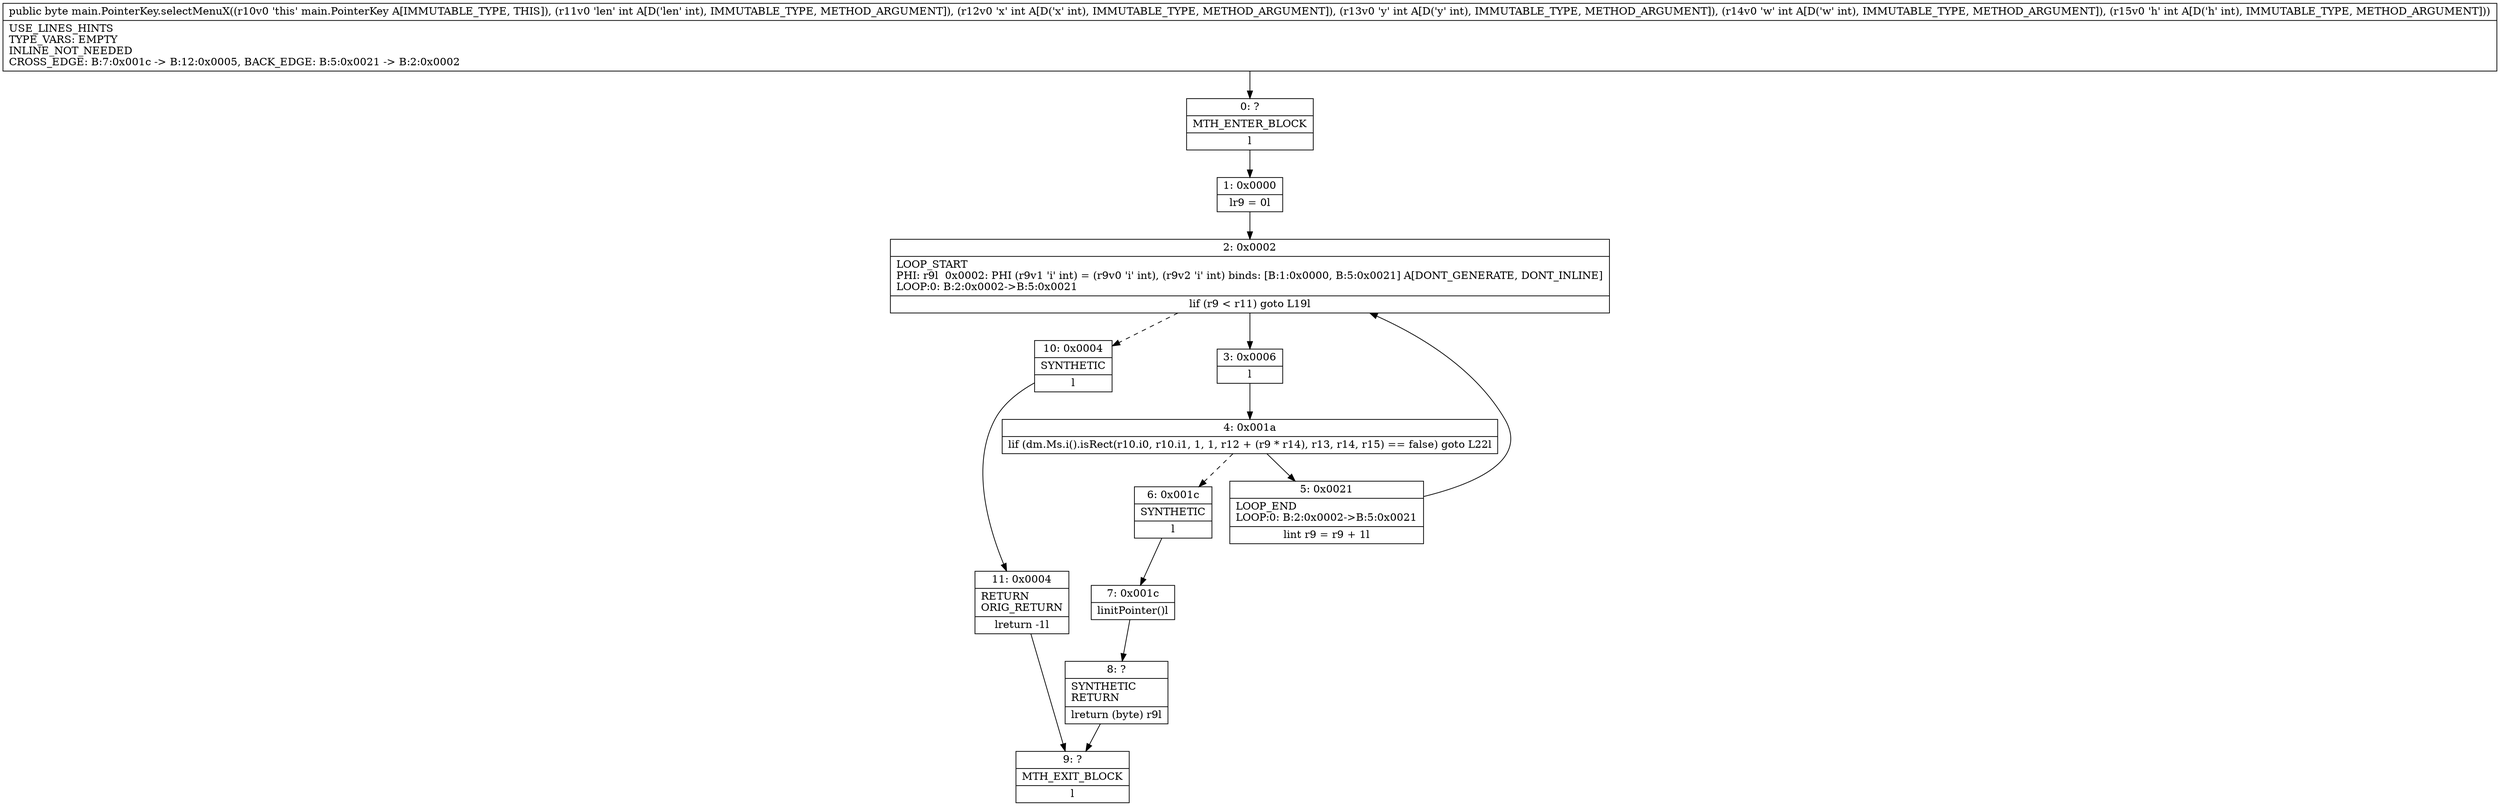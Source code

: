 digraph "CFG formain.PointerKey.selectMenuX(IIIII)B" {
Node_0 [shape=record,label="{0\:\ ?|MTH_ENTER_BLOCK\l|l}"];
Node_1 [shape=record,label="{1\:\ 0x0000|lr9 = 0l}"];
Node_2 [shape=record,label="{2\:\ 0x0002|LOOP_START\lPHI: r9l  0x0002: PHI (r9v1 'i' int) = (r9v0 'i' int), (r9v2 'i' int) binds: [B:1:0x0000, B:5:0x0021] A[DONT_GENERATE, DONT_INLINE]\lLOOP:0: B:2:0x0002\-\>B:5:0x0021\l|lif (r9 \< r11) goto L19l}"];
Node_3 [shape=record,label="{3\:\ 0x0006|l}"];
Node_4 [shape=record,label="{4\:\ 0x001a|lif (dm.Ms.i().isRect(r10.i0, r10.i1, 1, 1, r12 + (r9 * r14), r13, r14, r15) == false) goto L22l}"];
Node_5 [shape=record,label="{5\:\ 0x0021|LOOP_END\lLOOP:0: B:2:0x0002\-\>B:5:0x0021\l|lint r9 = r9 + 1l}"];
Node_6 [shape=record,label="{6\:\ 0x001c|SYNTHETIC\l|l}"];
Node_7 [shape=record,label="{7\:\ 0x001c|linitPointer()l}"];
Node_8 [shape=record,label="{8\:\ ?|SYNTHETIC\lRETURN\l|lreturn (byte) r9l}"];
Node_9 [shape=record,label="{9\:\ ?|MTH_EXIT_BLOCK\l|l}"];
Node_10 [shape=record,label="{10\:\ 0x0004|SYNTHETIC\l|l}"];
Node_11 [shape=record,label="{11\:\ 0x0004|RETURN\lORIG_RETURN\l|lreturn \-1l}"];
MethodNode[shape=record,label="{public byte main.PointerKey.selectMenuX((r10v0 'this' main.PointerKey A[IMMUTABLE_TYPE, THIS]), (r11v0 'len' int A[D('len' int), IMMUTABLE_TYPE, METHOD_ARGUMENT]), (r12v0 'x' int A[D('x' int), IMMUTABLE_TYPE, METHOD_ARGUMENT]), (r13v0 'y' int A[D('y' int), IMMUTABLE_TYPE, METHOD_ARGUMENT]), (r14v0 'w' int A[D('w' int), IMMUTABLE_TYPE, METHOD_ARGUMENT]), (r15v0 'h' int A[D('h' int), IMMUTABLE_TYPE, METHOD_ARGUMENT]))  | USE_LINES_HINTS\lTYPE_VARS: EMPTY\lINLINE_NOT_NEEDED\lCROSS_EDGE: B:7:0x001c \-\> B:12:0x0005, BACK_EDGE: B:5:0x0021 \-\> B:2:0x0002\l}"];
MethodNode -> Node_0;
Node_0 -> Node_1;
Node_1 -> Node_2;
Node_2 -> Node_3;
Node_2 -> Node_10[style=dashed];
Node_3 -> Node_4;
Node_4 -> Node_5;
Node_4 -> Node_6[style=dashed];
Node_5 -> Node_2;
Node_6 -> Node_7;
Node_7 -> Node_8;
Node_8 -> Node_9;
Node_10 -> Node_11;
Node_11 -> Node_9;
}

